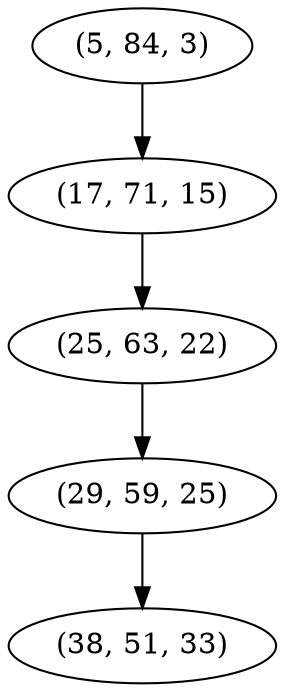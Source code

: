 digraph tree {
    "(5, 84, 3)";
    "(17, 71, 15)";
    "(25, 63, 22)";
    "(29, 59, 25)";
    "(38, 51, 33)";
    "(5, 84, 3)" -> "(17, 71, 15)";
    "(17, 71, 15)" -> "(25, 63, 22)";
    "(25, 63, 22)" -> "(29, 59, 25)";
    "(29, 59, 25)" -> "(38, 51, 33)";
}
